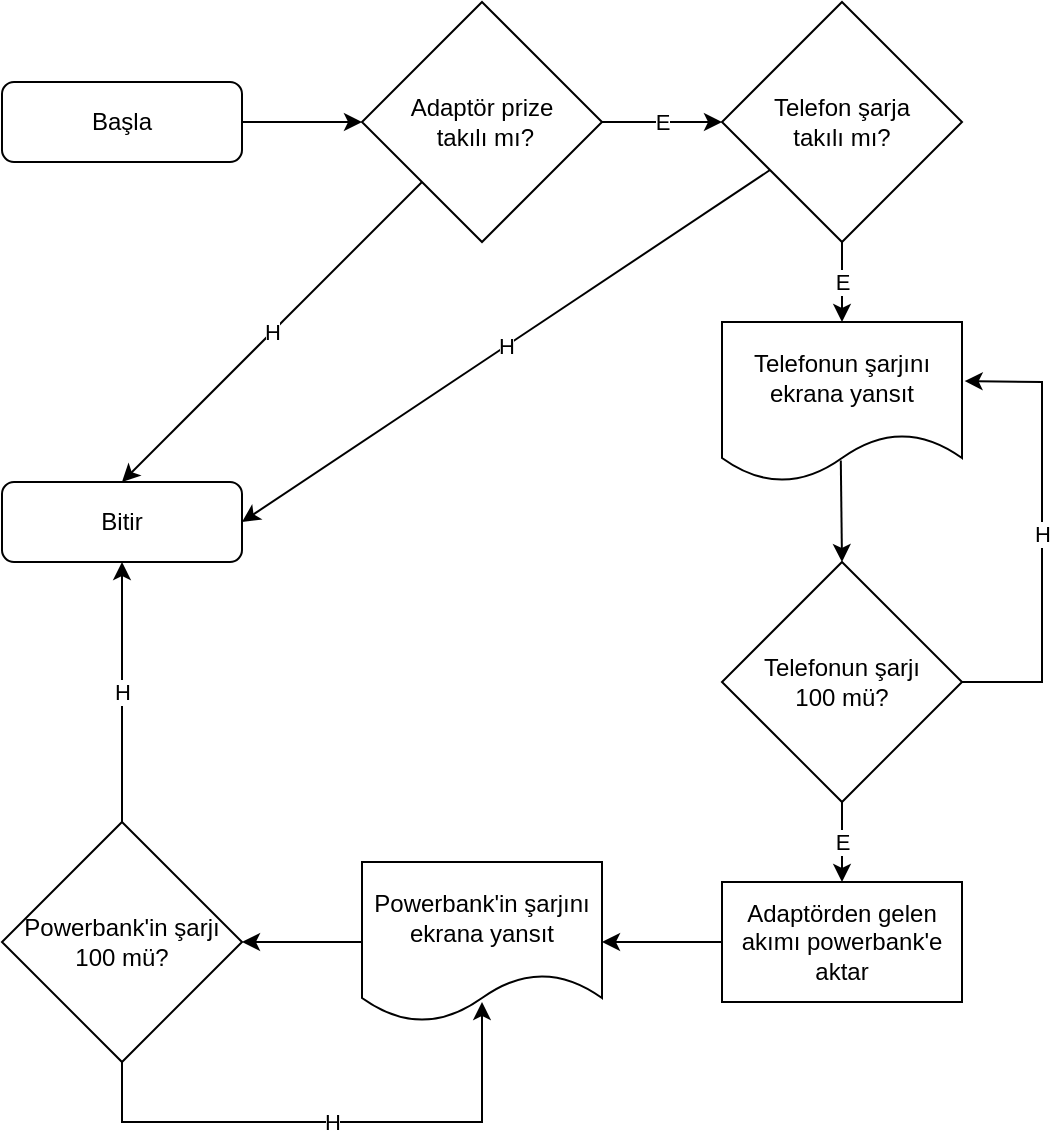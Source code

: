 <mxfile version="24.7.17">
  <diagram id="C5RBs43oDa-KdzZeNtuy" name="Page-1">
    <mxGraphModel dx="563" dy="287" grid="1" gridSize="10" guides="1" tooltips="1" connect="1" arrows="1" fold="1" page="1" pageScale="1" pageWidth="827" pageHeight="1169" math="0" shadow="0">
      <root>
        <mxCell id="WIyWlLk6GJQsqaUBKTNV-0" />
        <mxCell id="WIyWlLk6GJQsqaUBKTNV-1" parent="WIyWlLk6GJQsqaUBKTNV-0" />
        <mxCell id="6u8hiJuL8WxrcZz__moi-2" value="" style="edgeStyle=orthogonalEdgeStyle;rounded=0;orthogonalLoop=1;jettySize=auto;html=1;" edge="1" parent="WIyWlLk6GJQsqaUBKTNV-1" source="WIyWlLk6GJQsqaUBKTNV-3" target="6u8hiJuL8WxrcZz__moi-0">
          <mxGeometry relative="1" as="geometry" />
        </mxCell>
        <mxCell id="WIyWlLk6GJQsqaUBKTNV-3" value="Başla" style="rounded=1;whiteSpace=wrap;html=1;fontSize=12;glass=0;strokeWidth=1;shadow=0;" parent="WIyWlLk6GJQsqaUBKTNV-1" vertex="1">
          <mxGeometry x="120" y="80" width="120" height="40" as="geometry" />
        </mxCell>
        <mxCell id="6u8hiJuL8WxrcZz__moi-8" value="E" style="edgeStyle=orthogonalEdgeStyle;rounded=0;orthogonalLoop=1;jettySize=auto;html=1;entryX=0;entryY=0.5;entryDx=0;entryDy=0;" edge="1" parent="WIyWlLk6GJQsqaUBKTNV-1" source="6u8hiJuL8WxrcZz__moi-0" target="6u8hiJuL8WxrcZz__moi-9">
          <mxGeometry relative="1" as="geometry">
            <mxPoint x="500" y="100" as="targetPoint" />
          </mxGeometry>
        </mxCell>
        <mxCell id="6u8hiJuL8WxrcZz__moi-0" value="Adaptör prize&lt;div&gt;&amp;nbsp;takılı mı?&lt;/div&gt;" style="rhombus;whiteSpace=wrap;html=1;" vertex="1" parent="WIyWlLk6GJQsqaUBKTNV-1">
          <mxGeometry x="300" y="40" width="120" height="120" as="geometry" />
        </mxCell>
        <mxCell id="6u8hiJuL8WxrcZz__moi-4" value="Bitir" style="rounded=1;whiteSpace=wrap;html=1;fontSize=12;glass=0;strokeWidth=1;shadow=0;" vertex="1" parent="WIyWlLk6GJQsqaUBKTNV-1">
          <mxGeometry x="120" y="280" width="120" height="40" as="geometry" />
        </mxCell>
        <mxCell id="6u8hiJuL8WxrcZz__moi-6" value="H" style="endArrow=classic;html=1;rounded=0;entryX=0.5;entryY=0;entryDx=0;entryDy=0;" edge="1" parent="WIyWlLk6GJQsqaUBKTNV-1" source="6u8hiJuL8WxrcZz__moi-0" target="6u8hiJuL8WxrcZz__moi-4">
          <mxGeometry width="50" height="50" relative="1" as="geometry">
            <mxPoint x="360" y="190" as="sourcePoint" />
            <mxPoint x="360" y="210.711" as="targetPoint" />
          </mxGeometry>
        </mxCell>
        <mxCell id="6u8hiJuL8WxrcZz__moi-9" value="Telefon şarja&lt;div&gt;takılı mı?&lt;/div&gt;" style="rhombus;whiteSpace=wrap;html=1;" vertex="1" parent="WIyWlLk6GJQsqaUBKTNV-1">
          <mxGeometry x="480" y="40" width="120" height="120" as="geometry" />
        </mxCell>
        <mxCell id="6u8hiJuL8WxrcZz__moi-10" value="H" style="endArrow=classic;html=1;rounded=0;entryX=1;entryY=0.5;entryDx=0;entryDy=0;" edge="1" parent="WIyWlLk6GJQsqaUBKTNV-1" source="6u8hiJuL8WxrcZz__moi-9" target="6u8hiJuL8WxrcZz__moi-4">
          <mxGeometry width="50" height="50" relative="1" as="geometry">
            <mxPoint x="540" y="210" as="sourcePoint" />
            <mxPoint x="540" y="230.711" as="targetPoint" />
          </mxGeometry>
        </mxCell>
        <mxCell id="6u8hiJuL8WxrcZz__moi-11" value="Telefonun şarjını&lt;div&gt;ekrana yansıt&lt;/div&gt;" style="shape=document;whiteSpace=wrap;html=1;boundedLbl=1;" vertex="1" parent="WIyWlLk6GJQsqaUBKTNV-1">
          <mxGeometry x="480" y="200" width="120" height="80" as="geometry" />
        </mxCell>
        <mxCell id="6u8hiJuL8WxrcZz__moi-12" value="E" style="endArrow=classic;html=1;rounded=0;entryX=0.5;entryY=0;entryDx=0;entryDy=0;" edge="1" parent="WIyWlLk6GJQsqaUBKTNV-1" source="6u8hiJuL8WxrcZz__moi-9" target="6u8hiJuL8WxrcZz__moi-11">
          <mxGeometry width="50" height="50" relative="1" as="geometry">
            <mxPoint x="540" y="210" as="sourcePoint" />
            <mxPoint x="540" y="190" as="targetPoint" />
          </mxGeometry>
        </mxCell>
        <mxCell id="6u8hiJuL8WxrcZz__moi-18" value="E" style="edgeStyle=orthogonalEdgeStyle;rounded=0;orthogonalLoop=1;jettySize=auto;html=1;" edge="1" parent="WIyWlLk6GJQsqaUBKTNV-1" source="6u8hiJuL8WxrcZz__moi-14" target="6u8hiJuL8WxrcZz__moi-17">
          <mxGeometry relative="1" as="geometry" />
        </mxCell>
        <mxCell id="6u8hiJuL8WxrcZz__moi-14" value="Telefonun şarjı&lt;div&gt;100 mü?&lt;/div&gt;" style="rhombus;whiteSpace=wrap;html=1;" vertex="1" parent="WIyWlLk6GJQsqaUBKTNV-1">
          <mxGeometry x="480" y="320" width="120" height="120" as="geometry" />
        </mxCell>
        <mxCell id="6u8hiJuL8WxrcZz__moi-15" value="H" style="endArrow=classic;html=1;rounded=0;entryX=1.011;entryY=0.369;entryDx=0;entryDy=0;entryPerimeter=0;" edge="1" parent="WIyWlLk6GJQsqaUBKTNV-1" source="6u8hiJuL8WxrcZz__moi-14" target="6u8hiJuL8WxrcZz__moi-11">
          <mxGeometry width="50" height="50" relative="1" as="geometry">
            <mxPoint x="600" y="430" as="sourcePoint" />
            <mxPoint x="670.711" y="380" as="targetPoint" />
            <Array as="points">
              <mxPoint x="640" y="380" />
              <mxPoint x="640" y="230" />
            </Array>
          </mxGeometry>
        </mxCell>
        <mxCell id="6u8hiJuL8WxrcZz__moi-16" value="" style="endArrow=classic;html=1;rounded=0;exitX=0.495;exitY=0.866;exitDx=0;exitDy=0;exitPerimeter=0;entryX=0.5;entryY=0;entryDx=0;entryDy=0;" edge="1" parent="WIyWlLk6GJQsqaUBKTNV-1" source="6u8hiJuL8WxrcZz__moi-11" target="6u8hiJuL8WxrcZz__moi-14">
          <mxGeometry width="50" height="50" relative="1" as="geometry">
            <mxPoint x="540" y="330" as="sourcePoint" />
            <mxPoint x="540" y="320" as="targetPoint" />
          </mxGeometry>
        </mxCell>
        <mxCell id="6u8hiJuL8WxrcZz__moi-22" value="" style="edgeStyle=orthogonalEdgeStyle;rounded=0;orthogonalLoop=1;jettySize=auto;html=1;" edge="1" parent="WIyWlLk6GJQsqaUBKTNV-1" source="6u8hiJuL8WxrcZz__moi-17" target="6u8hiJuL8WxrcZz__moi-21">
          <mxGeometry relative="1" as="geometry" />
        </mxCell>
        <mxCell id="6u8hiJuL8WxrcZz__moi-17" value="Adaptörden gelen akımı powerbank&#39;e aktar" style="rounded=0;whiteSpace=wrap;html=1;" vertex="1" parent="WIyWlLk6GJQsqaUBKTNV-1">
          <mxGeometry x="480" y="480" width="120" height="60" as="geometry" />
        </mxCell>
        <mxCell id="6u8hiJuL8WxrcZz__moi-20" value="Powerbank&#39;in şarjı 100 mü?" style="rhombus;whiteSpace=wrap;html=1;" vertex="1" parent="WIyWlLk6GJQsqaUBKTNV-1">
          <mxGeometry x="120" y="450" width="120" height="120" as="geometry" />
        </mxCell>
        <mxCell id="6u8hiJuL8WxrcZz__moi-23" value="" style="edgeStyle=orthogonalEdgeStyle;rounded=0;orthogonalLoop=1;jettySize=auto;html=1;" edge="1" parent="WIyWlLk6GJQsqaUBKTNV-1" source="6u8hiJuL8WxrcZz__moi-21" target="6u8hiJuL8WxrcZz__moi-20">
          <mxGeometry relative="1" as="geometry" />
        </mxCell>
        <mxCell id="6u8hiJuL8WxrcZz__moi-21" value="Powerbank&#39;in şarjını ekrana yansıt" style="shape=document;whiteSpace=wrap;html=1;boundedLbl=1;" vertex="1" parent="WIyWlLk6GJQsqaUBKTNV-1">
          <mxGeometry x="300" y="470" width="120" height="80" as="geometry" />
        </mxCell>
        <mxCell id="6u8hiJuL8WxrcZz__moi-24" value="H" style="endArrow=classic;html=1;rounded=0;exitX=0.5;exitY=1;exitDx=0;exitDy=0;entryX=0.5;entryY=0.875;entryDx=0;entryDy=0;entryPerimeter=0;" edge="1" parent="WIyWlLk6GJQsqaUBKTNV-1" source="6u8hiJuL8WxrcZz__moi-20" target="6u8hiJuL8WxrcZz__moi-21">
          <mxGeometry width="50" height="50" relative="1" as="geometry">
            <mxPoint x="160" y="610" as="sourcePoint" />
            <mxPoint x="210" y="560" as="targetPoint" />
            <Array as="points">
              <mxPoint x="180" y="600" />
              <mxPoint x="360" y="600" />
            </Array>
          </mxGeometry>
        </mxCell>
        <mxCell id="6u8hiJuL8WxrcZz__moi-27" value="H" style="endArrow=classic;html=1;rounded=0;entryX=0.5;entryY=1;entryDx=0;entryDy=0;" edge="1" parent="WIyWlLk6GJQsqaUBKTNV-1" source="6u8hiJuL8WxrcZz__moi-20" target="6u8hiJuL8WxrcZz__moi-4">
          <mxGeometry width="50" height="50" relative="1" as="geometry">
            <mxPoint x="180" y="429.289" as="sourcePoint" />
            <mxPoint x="180" y="379.289" as="targetPoint" />
          </mxGeometry>
        </mxCell>
      </root>
    </mxGraphModel>
  </diagram>
</mxfile>
